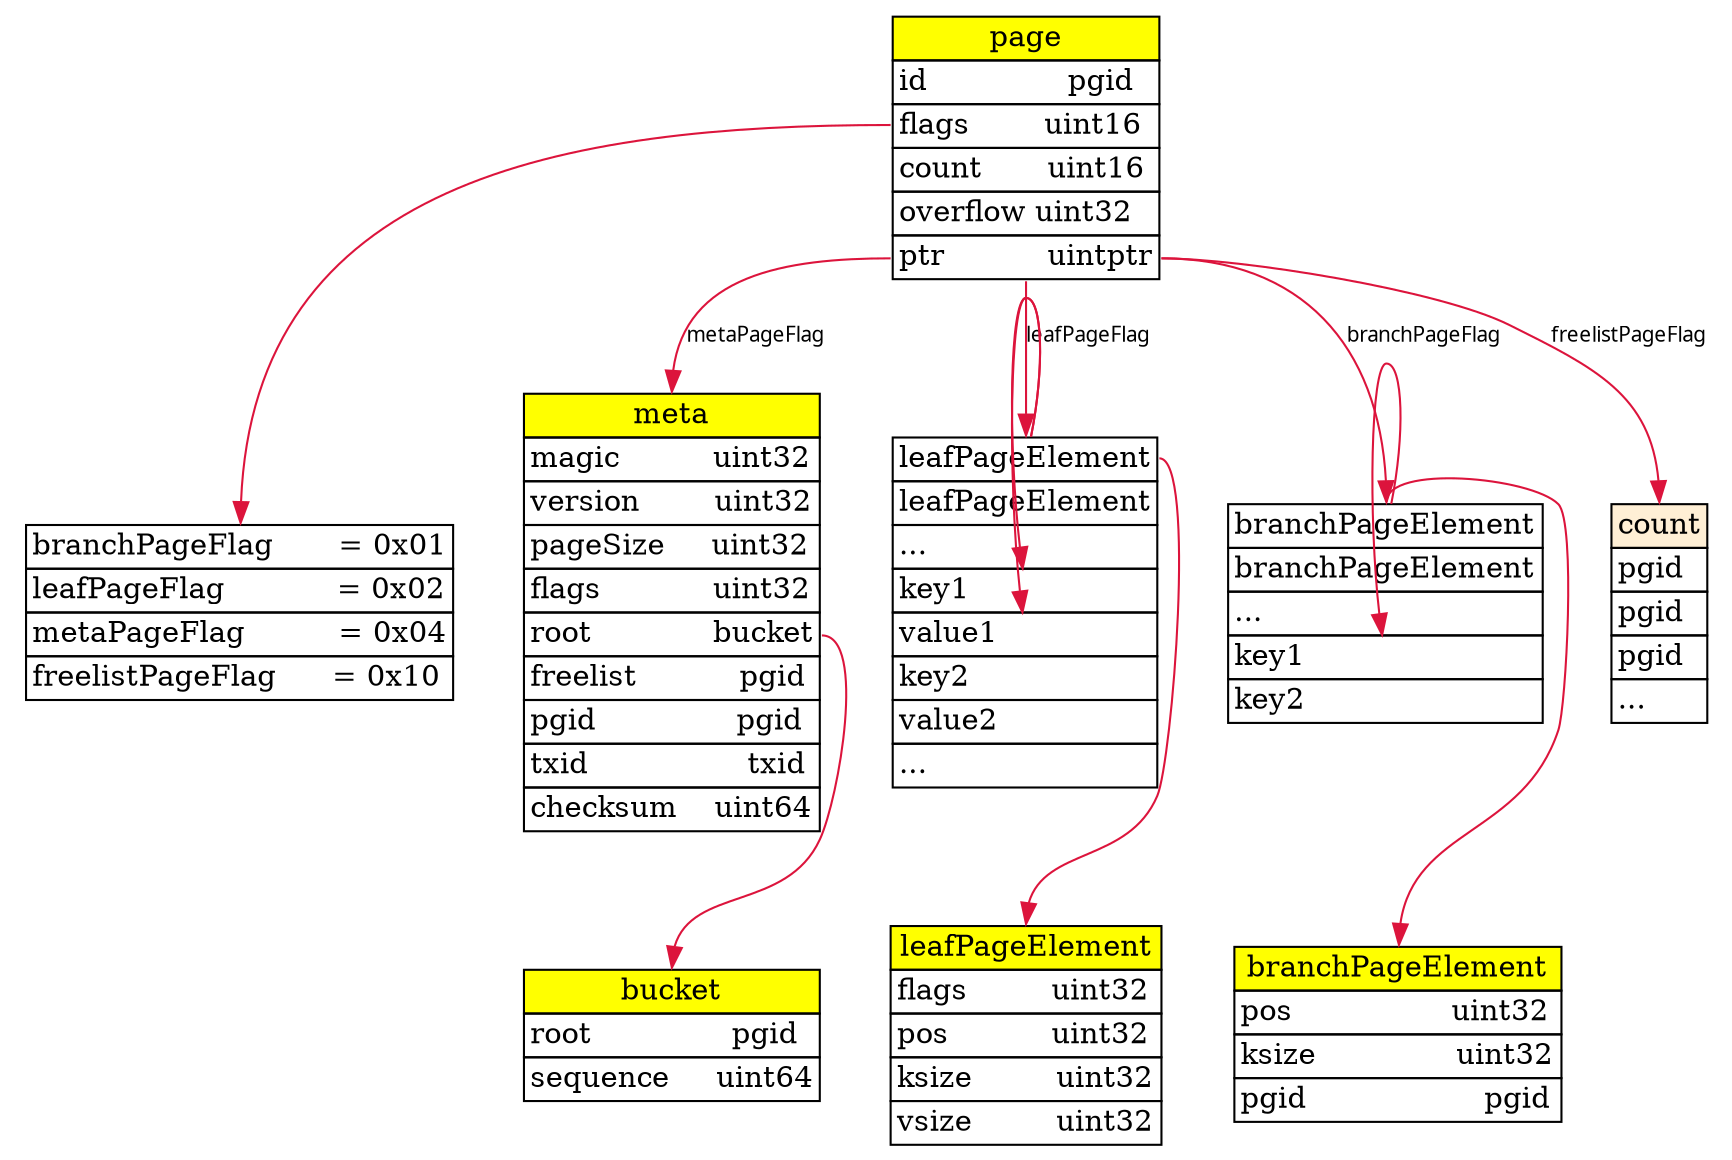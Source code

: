 digraph Bolt {
    edge [fontname = "Verdana", fontsize = 10, color="crimson", style="solid"];
 
    xpage [shape="none" label=<<table border="0" cellspacing="0">
    <tr><td bgcolor="yellow" border="1" port="head">page</td></tr>
    <tr><td border="1" align="left">id&nbsp;&nbsp;&nbsp;&nbsp;&nbsp;&nbsp;&nbsp;&nbsp;&nbsp;&nbsp;&nbsp;&nbsp;&nbsp;&nbsp;&nbsp;pgid</td></tr>
    <tr><td border="1" align="left" port="flag">flags&nbsp;&nbsp;&nbsp;&nbsp;&nbsp;&nbsp;&nbsp;&nbsp;uint16</td></tr>
    <tr><td border="1" align="left">count&nbsp;&nbsp;&nbsp;&nbsp;&nbsp;&nbsp;&nbsp;uint16</td></tr>
    <tr><td border="1" align="left">overflow&nbsp;uint32</td></tr>
    <tr><td border="1" align="left" port="content">ptr&nbsp;&nbsp;&nbsp;&nbsp;&nbsp;&nbsp;&nbsp;&nbsp;&nbsp;&nbsp;&nbsp;uintptr</td></tr>
    </table>>];

    page_flag [shape="none" label=<<table border="0" cellspacing="0">
	<tr><td border="1" align="left" port="head">branchPageFlag&nbsp;&nbsp;&nbsp;&nbsp;&nbsp;&nbsp;&nbsp;=&nbsp;0x01</td></tr>
	<tr><td border="1" align="left">leafPageFlag&nbsp;&nbsp;&nbsp;&nbsp;&nbsp;&nbsp;&nbsp;&nbsp;&nbsp;&nbsp;&nbsp;&nbsp;=&nbsp;0x02</td></tr>
	<tr><td border="1" align="left">metaPageFlag&nbsp;&nbsp;&nbsp;&nbsp;&nbsp;&nbsp;&nbsp;&nbsp;&nbsp;&nbsp;=&nbsp;0x04</td></tr>
	<tr><td border="1" align="left">freelistPageFlag&nbsp;&nbsp;&nbsp;&nbsp;&nbsp;&nbsp;=&nbsp;0x10</td></tr>
    </table>>];

    meta [shape="none" label=<<table border="0" cellspacing="0">
    <tr><td bgcolor="yellow" border="1" port="head">meta</td></tr>
	<tr><td border="1" align="left">magic&nbsp;&nbsp;&nbsp;&nbsp;&nbsp;&nbsp;&nbsp;&nbsp;&nbsp;&nbsp;uint32</td></tr>
	<tr><td border="1" align="left">version&nbsp;&nbsp;&nbsp;&nbsp;&nbsp;&nbsp;&nbsp;&nbsp;uint32</td></tr>
	<tr><td border="1" align="left">pageSize&nbsp;&nbsp;&nbsp;&nbsp;&nbsp;uint32</td></tr>
	<tr><td border="1" align="left">flags&nbsp;&nbsp;&nbsp;&nbsp;&nbsp;&nbsp;&nbsp;&nbsp;&nbsp;&nbsp;&nbsp;&nbsp;uint32</td></tr>
	<tr><td border="1" align="left" port="bucket">root&nbsp;&nbsp;&nbsp;&nbsp;&nbsp;&nbsp;&nbsp;&nbsp;&nbsp;&nbsp;&nbsp;&nbsp;&nbsp;bucket</td></tr>
	<tr><td border="1" align="left">freelist&nbsp;&nbsp;&nbsp;&nbsp;&nbsp;&nbsp;&nbsp;&nbsp;&nbsp;&nbsp;&nbsp;pgid</td></tr>
	<tr><td border="1" align="left">pgid&nbsp;&nbsp;&nbsp;&nbsp;&nbsp;&nbsp;&nbsp;&nbsp;&nbsp;&nbsp;&nbsp;&nbsp;&nbsp;&nbsp;&nbsp;pgid</td></tr>
	<tr><td border="1" align="left">txid&nbsp;&nbsp;&nbsp;&nbsp;&nbsp;&nbsp;&nbsp;&nbsp;&nbsp;&nbsp;&nbsp;&nbsp;&nbsp;&nbsp;&nbsp;&nbsp;&nbsp;txid</td></tr>
	<tr><td border="1" align="left">checksum&nbsp;&nbsp;&nbsp;&nbsp;uint64</td></tr>
    </table>>];

    bucket [shape="none" label=<<table border="0" cellspacing="0">
    <tr><td bgcolor="yellow" border="1" port="head">bucket</td></tr>
	<tr><td border="1" align="left">root&nbsp;&nbsp;&nbsp;&nbsp;&nbsp;&nbsp;&nbsp;&nbsp;&nbsp;&nbsp;&nbsp;&nbsp;&nbsp;&nbsp;&nbsp;pgid</td></tr>
	<tr><td border="1" align="left">sequence&nbsp;&nbsp;&nbsp;&nbsp;&nbsp;uint64</td></tr>
    </table>>];

    leafPage [shape="none" label=<<table border="0" cellspacing="0">
	<tr><td border="1" align="left" port="element">leafPageElement</td></tr>
	<tr><td border="1" align="left">leafPageElement</td></tr>
	<tr><td border="1" align="left">...</td></tr>
	<tr><td border="1" align="left" port="key1">key1</td></tr>
	<tr><td border="1" align="left" port="val1">value1</td></tr>
	<tr><td border="1" align="left">key2</td></tr>
	<tr><td border="1" align="left">value2</td></tr>
	<tr><td border="1" align="left">...</td></tr>
    </table>>];

    leafPageElement [shape="none" label=<<table border="0" cellspacing="0">
    <tr><td bgcolor="yellow" border="1" port="head">leafPageElement</td></tr>
	<tr><td border="1" align="left">flags&nbsp;&nbsp;&nbsp;&nbsp;&nbsp;&nbsp;&nbsp;&nbsp;&nbsp;uint32</td></tr>
	<tr><td border="1" align="left">pos&nbsp;&nbsp;&nbsp;&nbsp;&nbsp;&nbsp;&nbsp;&nbsp;&nbsp;&nbsp;&nbsp;uint32</td></tr>
	<tr><td border="1" align="left">ksize&nbsp;&nbsp;&nbsp;&nbsp;&nbsp;&nbsp;&nbsp;&nbsp;&nbsp;uint32</td></tr>
	<tr><td border="1" align="left">vsize&nbsp;&nbsp;&nbsp;&nbsp;&nbsp;&nbsp;&nbsp;&nbsp;&nbsp;uint32</td></tr>
    </table>>];

    branchPage [shape="none" label=<<table border="0" cellspacing="0">
	<tr><td border="1" align="left" port="element">branchPageElement</td></tr>
	<tr><td border="1" align="left">branchPageElement</td></tr>
	<tr><td border="1" align="left">...</td></tr>
	<tr><td border="1" align="left" port="key1">key1</td></tr>
	<tr><td border="1" align="left">key2</td></tr>
    </table>>];

    branchPageElement [shape="none" label=<<table border="0" cellspacing="0">
    <tr><td bgcolor="yellow" border="1" port="head">branchPageElement</td></tr>
	<tr><td border="1" align="left">pos&nbsp;&nbsp;&nbsp;&nbsp;&nbsp;&nbsp;&nbsp;&nbsp;&nbsp;&nbsp;&nbsp;&nbsp;&nbsp;&nbsp;&nbsp;&nbsp;&nbsp;uint32</td></tr>
	<tr><td border="1" align="left">ksize&nbsp;&nbsp;&nbsp;&nbsp;&nbsp;&nbsp;&nbsp;&nbsp;&nbsp;&nbsp;&nbsp;&nbsp;&nbsp;&nbsp;&nbsp;uint32</td></tr>
	<tr><td border="1" align="left">pgid&nbsp;&nbsp;&nbsp;&nbsp;&nbsp;&nbsp;&nbsp;&nbsp;&nbsp;&nbsp;&nbsp;&nbsp;&nbsp;&nbsp;&nbsp;&nbsp;&nbsp;&nbsp;&nbsp;pgid</td></tr>
    </table>>];

    freelistPage [shape="none" label=<<table border="0" cellspacing="0">
    <tr><td bgcolor="#FFEFD5" border="1" port="head">count</td></tr>
	<tr><td border="1" align="left">pgid</td></tr>
	<tr><td border="1" align="left">pgid</td></tr>
	<tr><td border="1" align="left">pgid</td></tr>
	<tr><td border="1" align="left">...</td></tr>
    </table>>];

    xpage:flag -> page_flag:head;
    xpage:content -> meta:head[label="metaPageFlag"];
    xpage:content -> leafPage:element[label="leafPageFlag"];
    xpage:content -> branchPage:element[label="branchPageFlag"];
    xpage:content -> freelistPage:head[label="freelistPageFlag"];
    meta:bucket -> bucket:head;

    leafPage:element -> leafPageElement:head;
    leafPage:element -> leafPage:key1;
    leafPage:element -> leafPage:val1;

    branchPage:element -> branchPageElement:head;
    branchPage:element -> branchPage:key1;
}
